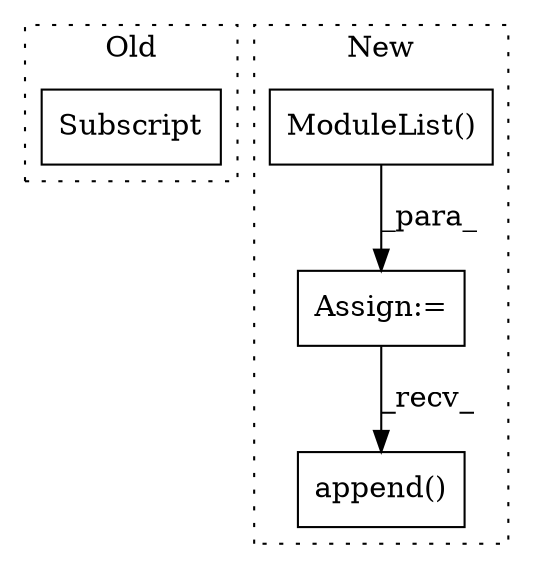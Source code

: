 digraph G {
subgraph cluster0 {
1 [label="Subscript" a="63" s="1798,0" l="21,0" shape="box"];
label = "Old";
style="dotted";
}
subgraph cluster1 {
2 [label="ModuleList()" a="75" s="1662" l="15" shape="box"];
3 [label="Assign:=" a="68" s="1659" l="3" shape="box"];
4 [label="append()" a="75" s="2436,2636" l="32,10" shape="box"];
label = "New";
style="dotted";
}
2 -> 3 [label="_para_"];
3 -> 4 [label="_recv_"];
}